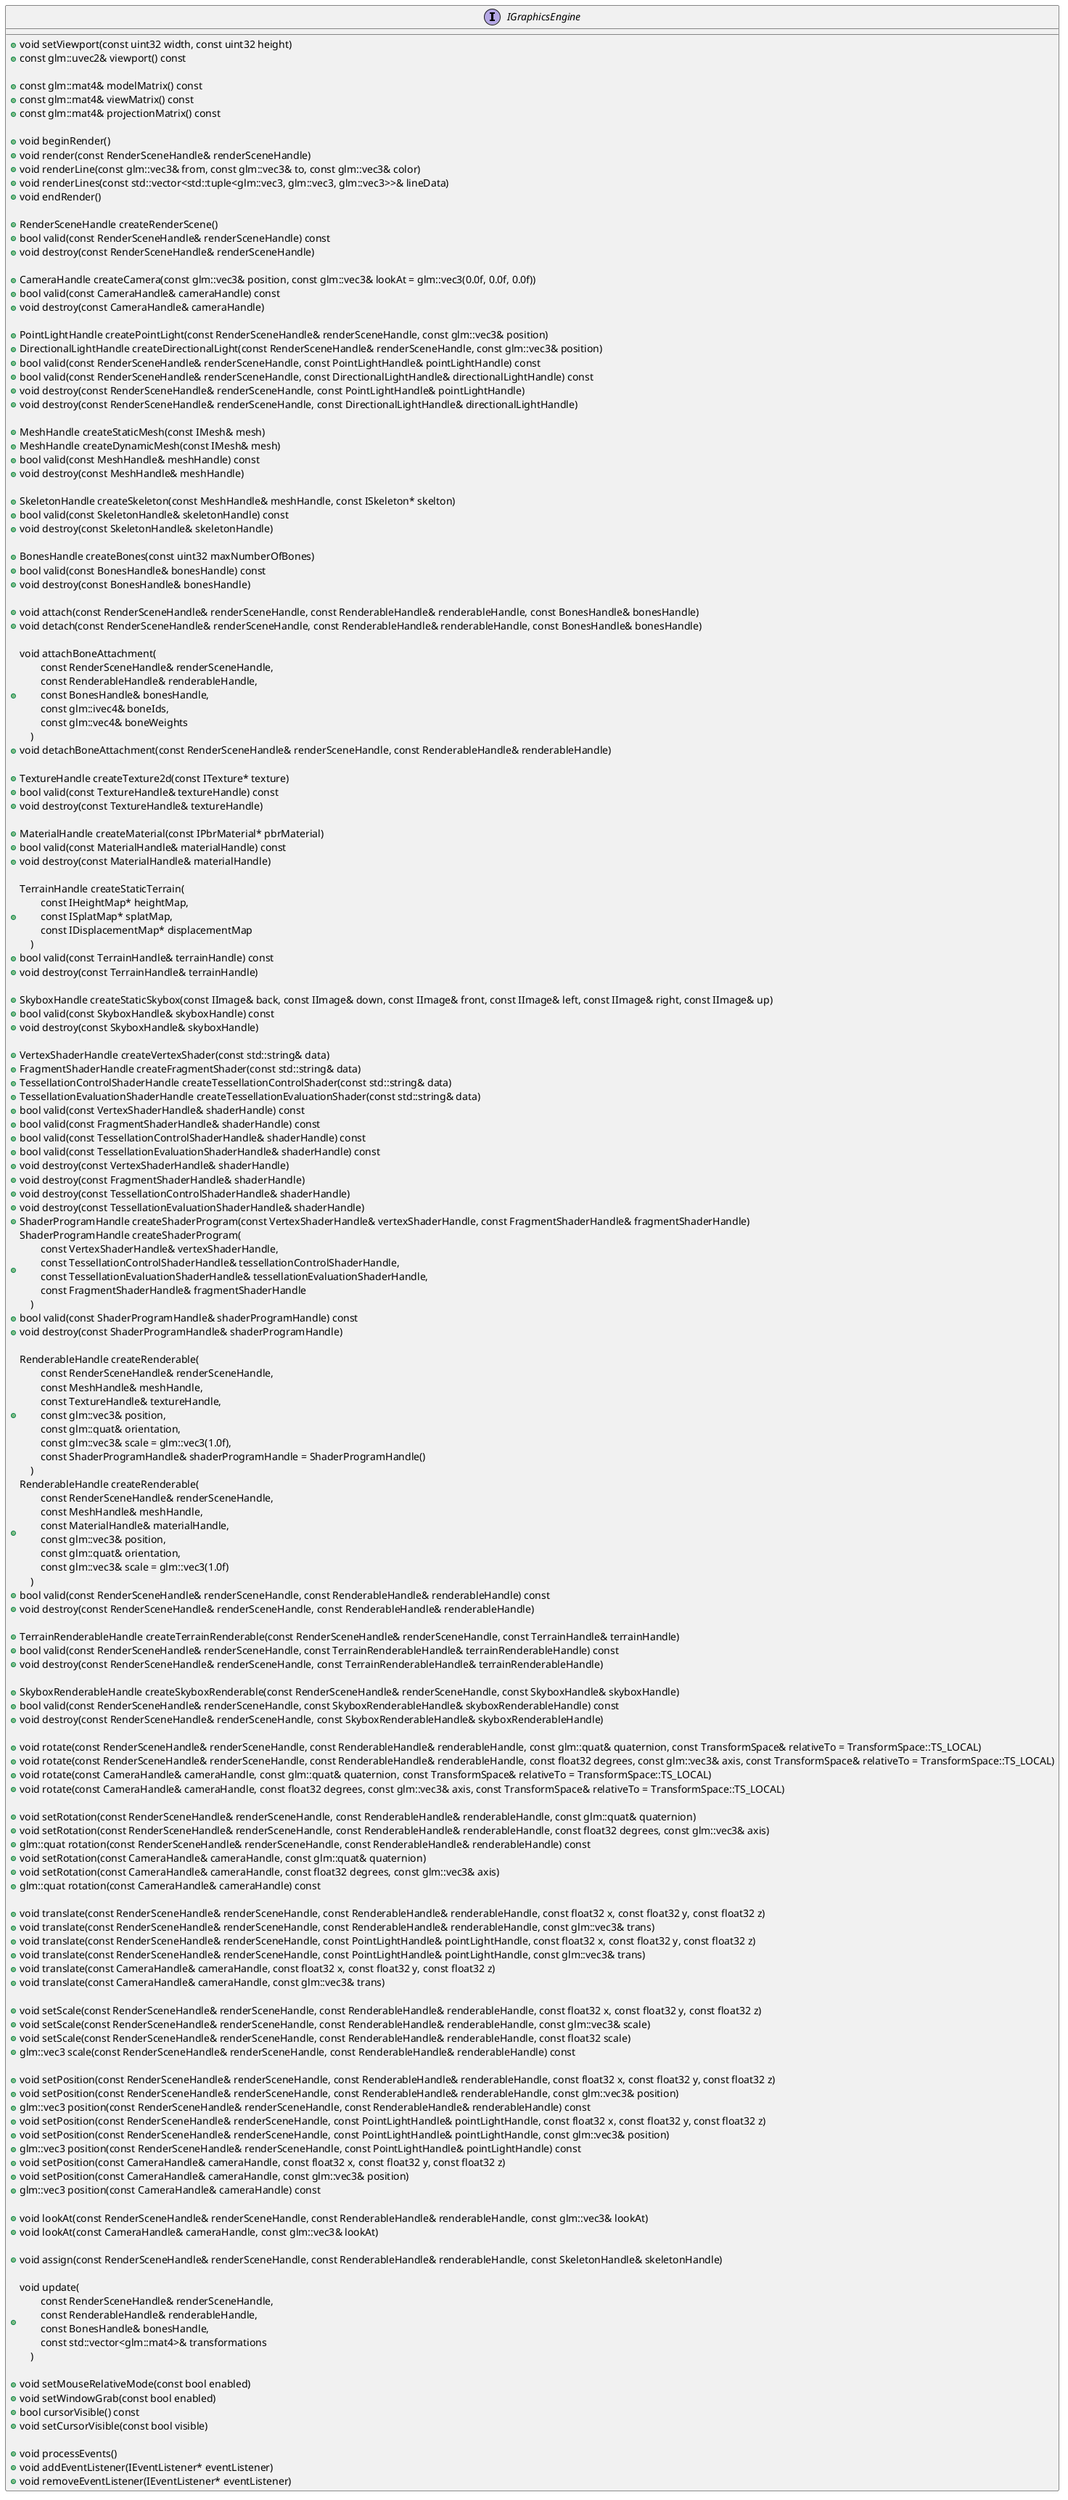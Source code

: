 @startuml

interface IGraphicsEngine
{
    + void setViewport(const uint32 width, const uint32 height)
    + const glm::uvec2& viewport() const

    + const glm::mat4& modelMatrix() const
    + const glm::mat4& viewMatrix() const
    + const glm::mat4& projectionMatrix() const

    + void beginRender()
    + void render(const RenderSceneHandle& renderSceneHandle)
    + void renderLine(const glm::vec3& from, const glm::vec3& to, const glm::vec3& color)
    + void renderLines(const std::vector<std::tuple<glm::vec3, glm::vec3, glm::vec3>>& lineData)
    + void endRender()

    + RenderSceneHandle createRenderScene()
    + bool valid(const RenderSceneHandle& renderSceneHandle) const
    + void destroy(const RenderSceneHandle& renderSceneHandle)

    + CameraHandle createCamera(const glm::vec3& position, const glm::vec3& lookAt = glm::vec3(0.0f, 0.0f, 0.0f))
    + bool valid(const CameraHandle& cameraHandle) const
    + void destroy(const CameraHandle& cameraHandle)

    + PointLightHandle createPointLight(const RenderSceneHandle& renderSceneHandle, const glm::vec3& position)
    + DirectionalLightHandle createDirectionalLight(const RenderSceneHandle& renderSceneHandle, const glm::vec3& position)
    + bool valid(const RenderSceneHandle& renderSceneHandle, const PointLightHandle& pointLightHandle) const
    + bool valid(const RenderSceneHandle& renderSceneHandle, const DirectionalLightHandle& directionalLightHandle) const
    + void destroy(const RenderSceneHandle& renderSceneHandle, const PointLightHandle& pointLightHandle)
    + void destroy(const RenderSceneHandle& renderSceneHandle, const DirectionalLightHandle& directionalLightHandle)

    + MeshHandle createStaticMesh(const IMesh& mesh)
    + MeshHandle createDynamicMesh(const IMesh& mesh)
    + bool valid(const MeshHandle& meshHandle) const
    + void destroy(const MeshHandle& meshHandle)

    + SkeletonHandle createSkeleton(const MeshHandle& meshHandle, const ISkeleton* skelton)
    + bool valid(const SkeletonHandle& skeletonHandle) const
    + void destroy(const SkeletonHandle& skeletonHandle)

    + BonesHandle createBones(const uint32 maxNumberOfBones)
    + bool valid(const BonesHandle& bonesHandle) const
    + void destroy(const BonesHandle& bonesHandle)

    + void attach(const RenderSceneHandle& renderSceneHandle, const RenderableHandle& renderableHandle, const BonesHandle& bonesHandle)
    + void detach(const RenderSceneHandle& renderSceneHandle, const RenderableHandle& renderableHandle, const BonesHandle& bonesHandle)

    + void attachBoneAttachment(\n\
        const RenderSceneHandle& renderSceneHandle,\n\
        const RenderableHandle& renderableHandle,\n\
        const BonesHandle& bonesHandle,\n\
        const glm::ivec4& boneIds,\n\
        const glm::vec4& boneWeights\n\
    )
    + void detachBoneAttachment(const RenderSceneHandle& renderSceneHandle, const RenderableHandle& renderableHandle)

    + TextureHandle createTexture2d(const ITexture* texture)
    + bool valid(const TextureHandle& textureHandle) const
    + void destroy(const TextureHandle& textureHandle)

    + MaterialHandle createMaterial(const IPbrMaterial* pbrMaterial)
    + bool valid(const MaterialHandle& materialHandle) const
    + void destroy(const MaterialHandle& materialHandle)

    + TerrainHandle createStaticTerrain(\n\
        const IHeightMap* heightMap,\n\
        const ISplatMap* splatMap,\n\
        const IDisplacementMap* displacementMap\n\
    )
    + bool valid(const TerrainHandle& terrainHandle) const
    + void destroy(const TerrainHandle& terrainHandle)

    + SkyboxHandle createStaticSkybox(const IImage& back, const IImage& down, const IImage& front, const IImage& left, const IImage& right, const IImage& up)
    + bool valid(const SkyboxHandle& skyboxHandle) const
    + void destroy(const SkyboxHandle& skyboxHandle)

    + VertexShaderHandle createVertexShader(const std::string& data)
    + FragmentShaderHandle createFragmentShader(const std::string& data)
    + TessellationControlShaderHandle createTessellationControlShader(const std::string& data)
    + TessellationEvaluationShaderHandle createTessellationEvaluationShader(const std::string& data)
    + bool valid(const VertexShaderHandle& shaderHandle) const
    + bool valid(const FragmentShaderHandle& shaderHandle) const
    + bool valid(const TessellationControlShaderHandle& shaderHandle) const
    + bool valid(const TessellationEvaluationShaderHandle& shaderHandle) const
    + void destroy(const VertexShaderHandle& shaderHandle)
    + void destroy(const FragmentShaderHandle& shaderHandle)
    + void destroy(const TessellationControlShaderHandle& shaderHandle)
    + void destroy(const TessellationEvaluationShaderHandle& shaderHandle)
    + ShaderProgramHandle createShaderProgram(const VertexShaderHandle& vertexShaderHandle, const FragmentShaderHandle& fragmentShaderHandle)
    + ShaderProgramHandle createShaderProgram(\n\
        const VertexShaderHandle& vertexShaderHandle,\n\
        const TessellationControlShaderHandle& tessellationControlShaderHandle,\n\
        const TessellationEvaluationShaderHandle& tessellationEvaluationShaderHandle,\n\
        const FragmentShaderHandle& fragmentShaderHandle\n\
    )
    + bool valid(const ShaderProgramHandle& shaderProgramHandle) const
    + void destroy(const ShaderProgramHandle& shaderProgramHandle)

    + RenderableHandle createRenderable(\n\
        const RenderSceneHandle& renderSceneHandle,\n\
        const MeshHandle& meshHandle,\n\
        const TextureHandle& textureHandle,\n\
        const glm::vec3& position,\n\
        const glm::quat& orientation,\n\
        const glm::vec3& scale = glm::vec3(1.0f),\n\
        const ShaderProgramHandle& shaderProgramHandle = ShaderProgramHandle()\n\
    )
    + RenderableHandle createRenderable(\n\
        const RenderSceneHandle& renderSceneHandle,\n\
        const MeshHandle& meshHandle,\n\
        const MaterialHandle& materialHandle,\n\
        const glm::vec3& position,\n\
        const glm::quat& orientation,\n\
        const glm::vec3& scale = glm::vec3(1.0f)\n\
    )
    + bool valid(const RenderSceneHandle& renderSceneHandle, const RenderableHandle& renderableHandle) const
    + void destroy(const RenderSceneHandle& renderSceneHandle, const RenderableHandle& renderableHandle)

    + TerrainRenderableHandle createTerrainRenderable(const RenderSceneHandle& renderSceneHandle, const TerrainHandle& terrainHandle)
    + bool valid(const RenderSceneHandle& renderSceneHandle, const TerrainRenderableHandle& terrainRenderableHandle) const
    + void destroy(const RenderSceneHandle& renderSceneHandle, const TerrainRenderableHandle& terrainRenderableHandle)

    + SkyboxRenderableHandle createSkyboxRenderable(const RenderSceneHandle& renderSceneHandle, const SkyboxHandle& skyboxHandle)
    + bool valid(const RenderSceneHandle& renderSceneHandle, const SkyboxRenderableHandle& skyboxRenderableHandle) const
    + void destroy(const RenderSceneHandle& renderSceneHandle, const SkyboxRenderableHandle& skyboxRenderableHandle)

    + void rotate(const RenderSceneHandle& renderSceneHandle, const RenderableHandle& renderableHandle, const glm::quat& quaternion, const TransformSpace& relativeTo = TransformSpace::TS_LOCAL)
    + void rotate(const RenderSceneHandle& renderSceneHandle, const RenderableHandle& renderableHandle, const float32 degrees, const glm::vec3& axis, const TransformSpace& relativeTo = TransformSpace::TS_LOCAL)
    + void rotate(const CameraHandle& cameraHandle, const glm::quat& quaternion, const TransformSpace& relativeTo = TransformSpace::TS_LOCAL)
    + void rotate(const CameraHandle& cameraHandle, const float32 degrees, const glm::vec3& axis, const TransformSpace& relativeTo = TransformSpace::TS_LOCAL)

    + void setRotation(const RenderSceneHandle& renderSceneHandle, const RenderableHandle& renderableHandle, const glm::quat& quaternion)
    + void setRotation(const RenderSceneHandle& renderSceneHandle, const RenderableHandle& renderableHandle, const float32 degrees, const glm::vec3& axis)
    + glm::quat rotation(const RenderSceneHandle& renderSceneHandle, const RenderableHandle& renderableHandle) const
    + void setRotation(const CameraHandle& cameraHandle, const glm::quat& quaternion)
    + void setRotation(const CameraHandle& cameraHandle, const float32 degrees, const glm::vec3& axis)
    + glm::quat rotation(const CameraHandle& cameraHandle) const

    + void translate(const RenderSceneHandle& renderSceneHandle, const RenderableHandle& renderableHandle, const float32 x, const float32 y, const float32 z)
    + void translate(const RenderSceneHandle& renderSceneHandle, const RenderableHandle& renderableHandle, const glm::vec3& trans)
    + void translate(const RenderSceneHandle& renderSceneHandle, const PointLightHandle& pointLightHandle, const float32 x, const float32 y, const float32 z)
    + void translate(const RenderSceneHandle& renderSceneHandle, const PointLightHandle& pointLightHandle, const glm::vec3& trans)
    + void translate(const CameraHandle& cameraHandle, const float32 x, const float32 y, const float32 z)
    + void translate(const CameraHandle& cameraHandle, const glm::vec3& trans)

    + void setScale(const RenderSceneHandle& renderSceneHandle, const RenderableHandle& renderableHandle, const float32 x, const float32 y, const float32 z)
    + void setScale(const RenderSceneHandle& renderSceneHandle, const RenderableHandle& renderableHandle, const glm::vec3& scale)
    + void setScale(const RenderSceneHandle& renderSceneHandle, const RenderableHandle& renderableHandle, const float32 scale)
    + glm::vec3 scale(const RenderSceneHandle& renderSceneHandle, const RenderableHandle& renderableHandle) const

    + void setPosition(const RenderSceneHandle& renderSceneHandle, const RenderableHandle& renderableHandle, const float32 x, const float32 y, const float32 z)
    + void setPosition(const RenderSceneHandle& renderSceneHandle, const RenderableHandle& renderableHandle, const glm::vec3& position)
    + glm::vec3 position(const RenderSceneHandle& renderSceneHandle, const RenderableHandle& renderableHandle) const
    + void setPosition(const RenderSceneHandle& renderSceneHandle, const PointLightHandle& pointLightHandle, const float32 x, const float32 y, const float32 z)
    + void setPosition(const RenderSceneHandle& renderSceneHandle, const PointLightHandle& pointLightHandle, const glm::vec3& position)
    + glm::vec3 position(const RenderSceneHandle& renderSceneHandle, const PointLightHandle& pointLightHandle) const
    + void setPosition(const CameraHandle& cameraHandle, const float32 x, const float32 y, const float32 z)
    + void setPosition(const CameraHandle& cameraHandle, const glm::vec3& position)
    + glm::vec3 position(const CameraHandle& cameraHandle) const

    + void lookAt(const RenderSceneHandle& renderSceneHandle, const RenderableHandle& renderableHandle, const glm::vec3& lookAt)
    + void lookAt(const CameraHandle& cameraHandle, const glm::vec3& lookAt)

    + void assign(const RenderSceneHandle& renderSceneHandle, const RenderableHandle& renderableHandle, const SkeletonHandle& skeletonHandle)

    + void update(\n\
        const RenderSceneHandle& renderSceneHandle,\n\
        const RenderableHandle& renderableHandle,\n\
        const BonesHandle& bonesHandle,\n\
        const std::vector<glm::mat4>& transformations\n\
    )

    + void setMouseRelativeMode(const bool enabled)
    + void setWindowGrab(const bool enabled)
    + bool cursorVisible() const
    + void setCursorVisible(const bool visible)

    + void processEvents()
    + void addEventListener(IEventListener* eventListener)
    + void removeEventListener(IEventListener* eventListener)
}

@enduml